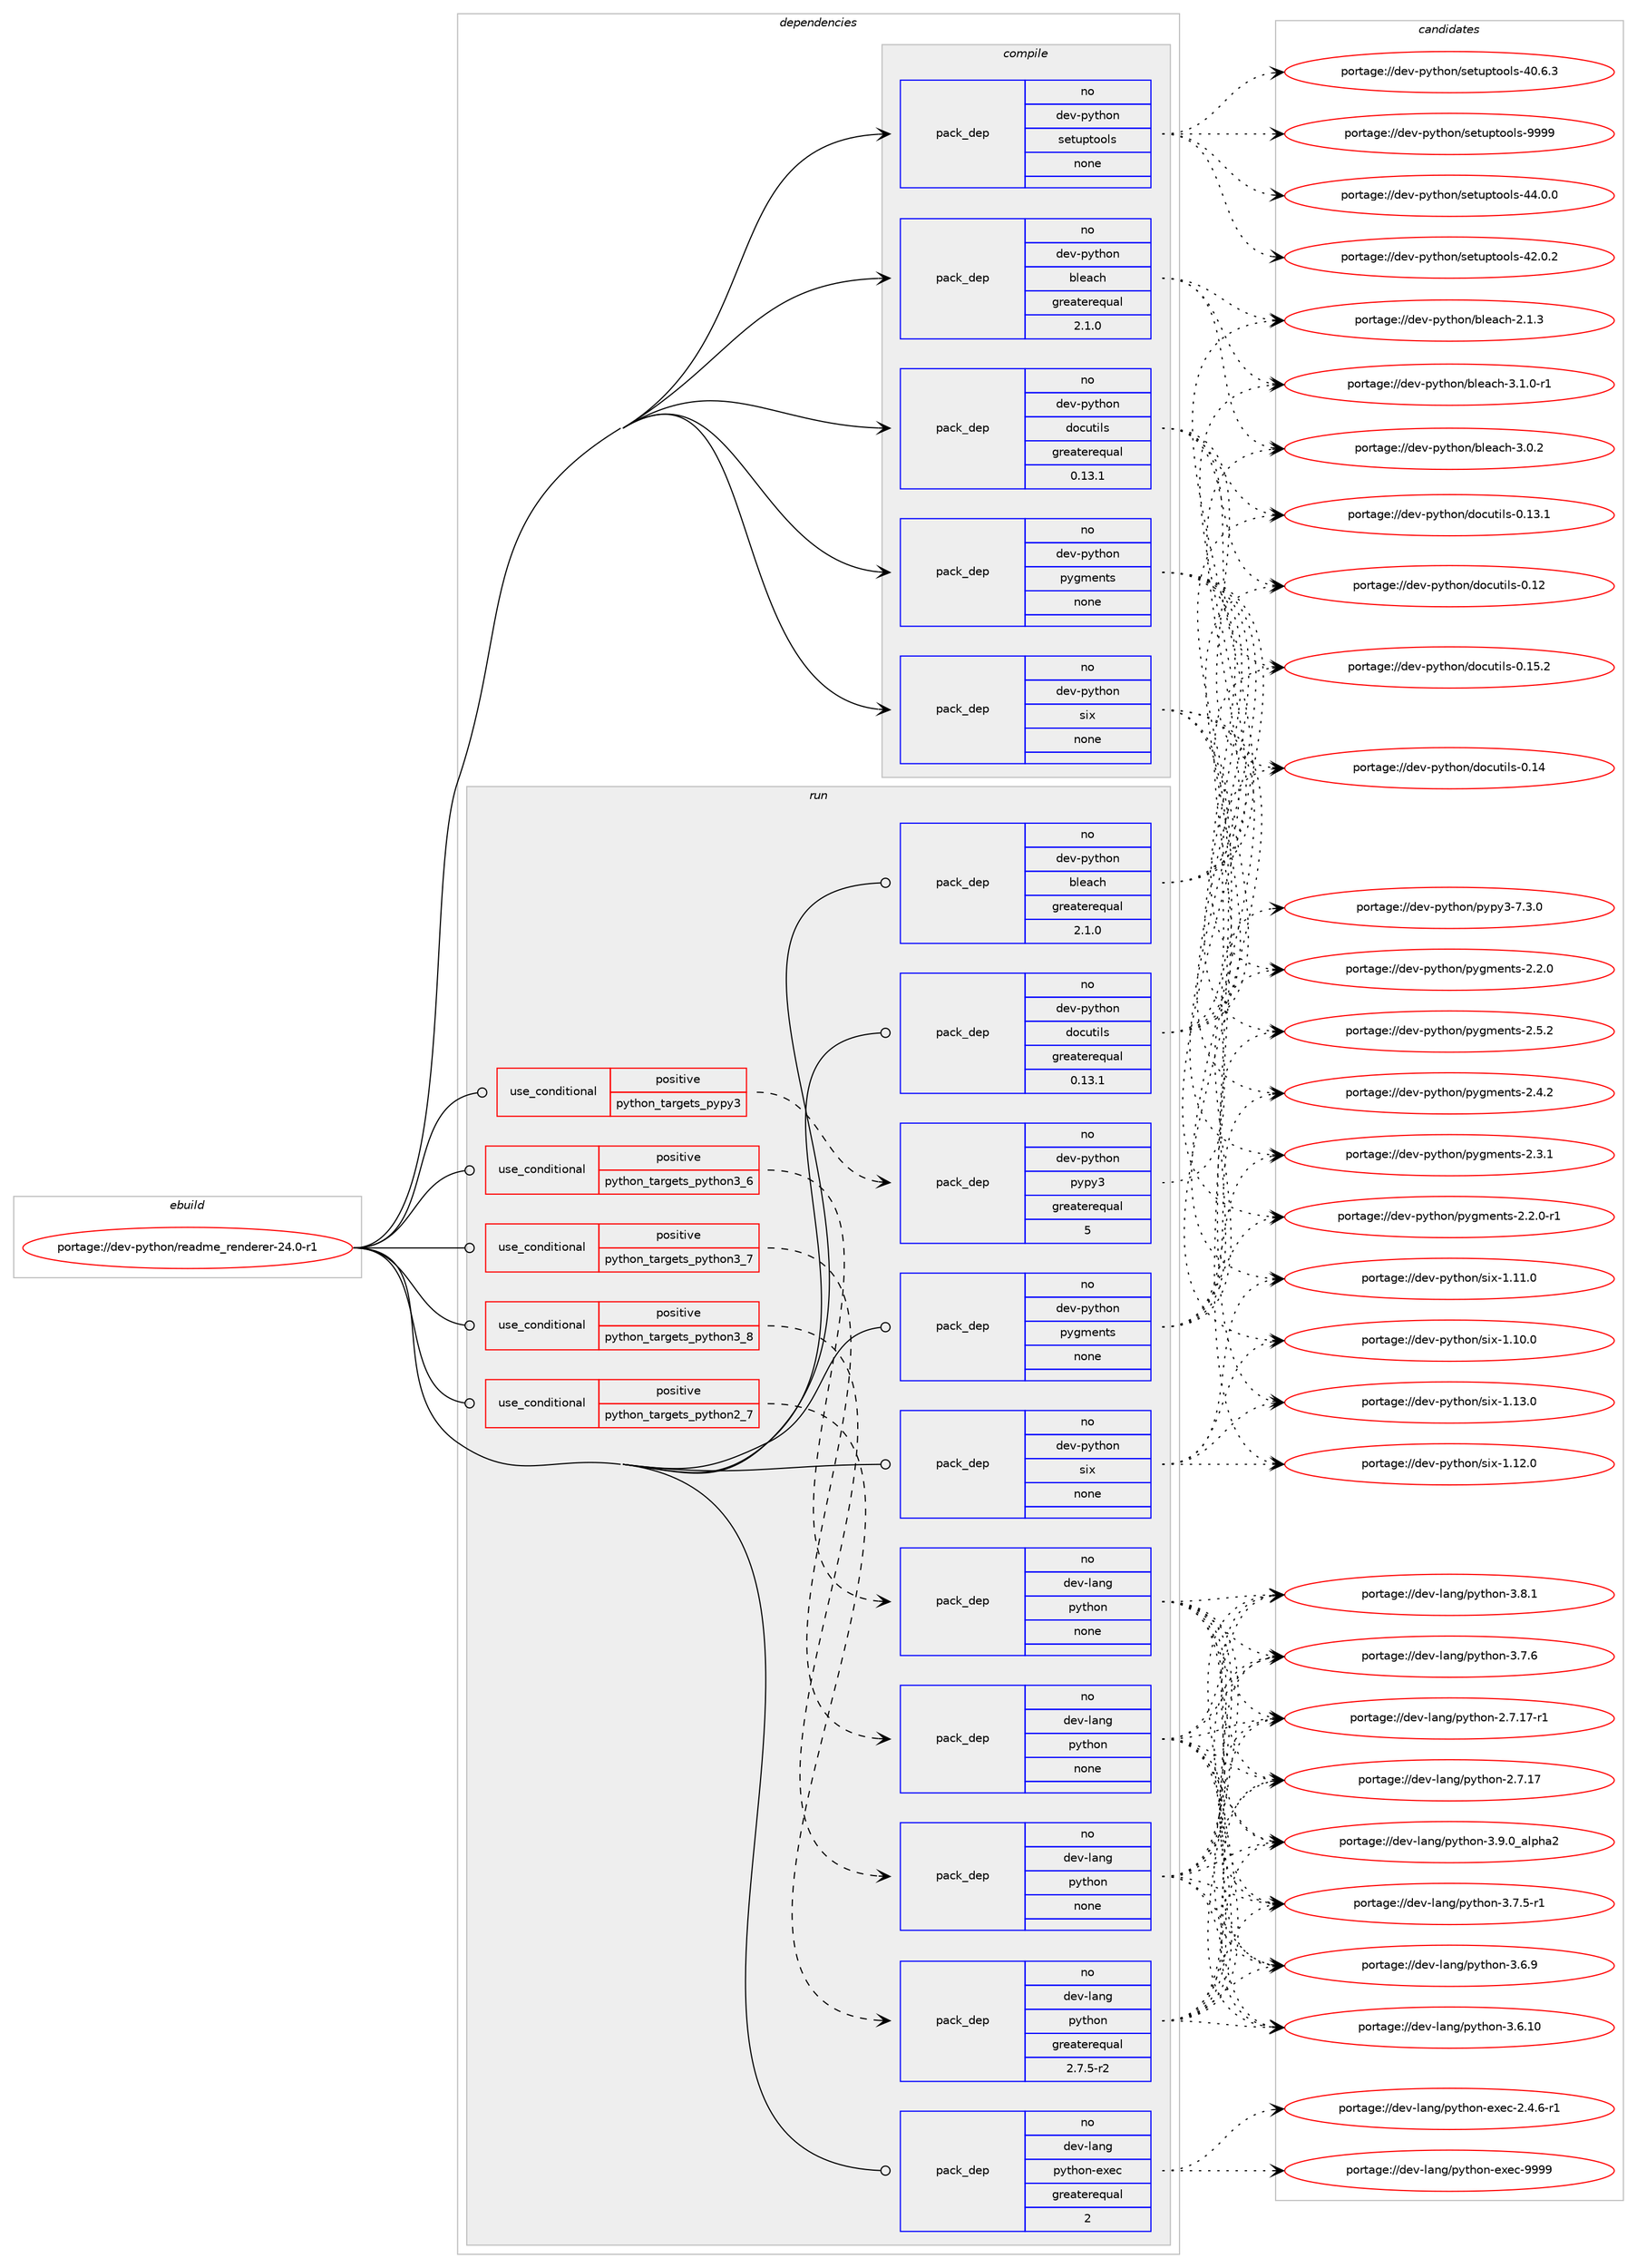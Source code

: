 digraph prolog {

# *************
# Graph options
# *************

newrank=true;
concentrate=true;
compound=true;
graph [rankdir=LR,fontname=Helvetica,fontsize=10,ranksep=1.5];#, ranksep=2.5, nodesep=0.2];
edge  [arrowhead=vee];
node  [fontname=Helvetica,fontsize=10];

# **********
# The ebuild
# **********

subgraph cluster_leftcol {
color=gray;
rank=same;
label=<<i>ebuild</i>>;
id [label="portage://dev-python/readme_renderer-24.0-r1", color=red, width=4, href="../dev-python/readme_renderer-24.0-r1.svg"];
}

# ****************
# The dependencies
# ****************

subgraph cluster_midcol {
color=gray;
label=<<i>dependencies</i>>;
subgraph cluster_compile {
fillcolor="#eeeeee";
style=filled;
label=<<i>compile</i>>;
subgraph pack316968 {
dependency428779 [label=<<TABLE BORDER="0" CELLBORDER="1" CELLSPACING="0" CELLPADDING="4" WIDTH="220"><TR><TD ROWSPAN="6" CELLPADDING="30">pack_dep</TD></TR><TR><TD WIDTH="110">no</TD></TR><TR><TD>dev-python</TD></TR><TR><TD>bleach</TD></TR><TR><TD>greaterequal</TD></TR><TR><TD>2.1.0</TD></TR></TABLE>>, shape=none, color=blue];
}
id:e -> dependency428779:w [weight=20,style="solid",arrowhead="vee"];
subgraph pack316969 {
dependency428780 [label=<<TABLE BORDER="0" CELLBORDER="1" CELLSPACING="0" CELLPADDING="4" WIDTH="220"><TR><TD ROWSPAN="6" CELLPADDING="30">pack_dep</TD></TR><TR><TD WIDTH="110">no</TD></TR><TR><TD>dev-python</TD></TR><TR><TD>docutils</TD></TR><TR><TD>greaterequal</TD></TR><TR><TD>0.13.1</TD></TR></TABLE>>, shape=none, color=blue];
}
id:e -> dependency428780:w [weight=20,style="solid",arrowhead="vee"];
subgraph pack316970 {
dependency428781 [label=<<TABLE BORDER="0" CELLBORDER="1" CELLSPACING="0" CELLPADDING="4" WIDTH="220"><TR><TD ROWSPAN="6" CELLPADDING="30">pack_dep</TD></TR><TR><TD WIDTH="110">no</TD></TR><TR><TD>dev-python</TD></TR><TR><TD>pygments</TD></TR><TR><TD>none</TD></TR><TR><TD></TD></TR></TABLE>>, shape=none, color=blue];
}
id:e -> dependency428781:w [weight=20,style="solid",arrowhead="vee"];
subgraph pack316971 {
dependency428782 [label=<<TABLE BORDER="0" CELLBORDER="1" CELLSPACING="0" CELLPADDING="4" WIDTH="220"><TR><TD ROWSPAN="6" CELLPADDING="30">pack_dep</TD></TR><TR><TD WIDTH="110">no</TD></TR><TR><TD>dev-python</TD></TR><TR><TD>setuptools</TD></TR><TR><TD>none</TD></TR><TR><TD></TD></TR></TABLE>>, shape=none, color=blue];
}
id:e -> dependency428782:w [weight=20,style="solid",arrowhead="vee"];
subgraph pack316972 {
dependency428783 [label=<<TABLE BORDER="0" CELLBORDER="1" CELLSPACING="0" CELLPADDING="4" WIDTH="220"><TR><TD ROWSPAN="6" CELLPADDING="30">pack_dep</TD></TR><TR><TD WIDTH="110">no</TD></TR><TR><TD>dev-python</TD></TR><TR><TD>six</TD></TR><TR><TD>none</TD></TR><TR><TD></TD></TR></TABLE>>, shape=none, color=blue];
}
id:e -> dependency428783:w [weight=20,style="solid",arrowhead="vee"];
}
subgraph cluster_compileandrun {
fillcolor="#eeeeee";
style=filled;
label=<<i>compile and run</i>>;
}
subgraph cluster_run {
fillcolor="#eeeeee";
style=filled;
label=<<i>run</i>>;
subgraph cond106911 {
dependency428784 [label=<<TABLE BORDER="0" CELLBORDER="1" CELLSPACING="0" CELLPADDING="4"><TR><TD ROWSPAN="3" CELLPADDING="10">use_conditional</TD></TR><TR><TD>positive</TD></TR><TR><TD>python_targets_pypy3</TD></TR></TABLE>>, shape=none, color=red];
subgraph pack316973 {
dependency428785 [label=<<TABLE BORDER="0" CELLBORDER="1" CELLSPACING="0" CELLPADDING="4" WIDTH="220"><TR><TD ROWSPAN="6" CELLPADDING="30">pack_dep</TD></TR><TR><TD WIDTH="110">no</TD></TR><TR><TD>dev-python</TD></TR><TR><TD>pypy3</TD></TR><TR><TD>greaterequal</TD></TR><TR><TD>5</TD></TR></TABLE>>, shape=none, color=blue];
}
dependency428784:e -> dependency428785:w [weight=20,style="dashed",arrowhead="vee"];
}
id:e -> dependency428784:w [weight=20,style="solid",arrowhead="odot"];
subgraph cond106912 {
dependency428786 [label=<<TABLE BORDER="0" CELLBORDER="1" CELLSPACING="0" CELLPADDING="4"><TR><TD ROWSPAN="3" CELLPADDING="10">use_conditional</TD></TR><TR><TD>positive</TD></TR><TR><TD>python_targets_python2_7</TD></TR></TABLE>>, shape=none, color=red];
subgraph pack316974 {
dependency428787 [label=<<TABLE BORDER="0" CELLBORDER="1" CELLSPACING="0" CELLPADDING="4" WIDTH="220"><TR><TD ROWSPAN="6" CELLPADDING="30">pack_dep</TD></TR><TR><TD WIDTH="110">no</TD></TR><TR><TD>dev-lang</TD></TR><TR><TD>python</TD></TR><TR><TD>greaterequal</TD></TR><TR><TD>2.7.5-r2</TD></TR></TABLE>>, shape=none, color=blue];
}
dependency428786:e -> dependency428787:w [weight=20,style="dashed",arrowhead="vee"];
}
id:e -> dependency428786:w [weight=20,style="solid",arrowhead="odot"];
subgraph cond106913 {
dependency428788 [label=<<TABLE BORDER="0" CELLBORDER="1" CELLSPACING="0" CELLPADDING="4"><TR><TD ROWSPAN="3" CELLPADDING="10">use_conditional</TD></TR><TR><TD>positive</TD></TR><TR><TD>python_targets_python3_6</TD></TR></TABLE>>, shape=none, color=red];
subgraph pack316975 {
dependency428789 [label=<<TABLE BORDER="0" CELLBORDER="1" CELLSPACING="0" CELLPADDING="4" WIDTH="220"><TR><TD ROWSPAN="6" CELLPADDING="30">pack_dep</TD></TR><TR><TD WIDTH="110">no</TD></TR><TR><TD>dev-lang</TD></TR><TR><TD>python</TD></TR><TR><TD>none</TD></TR><TR><TD></TD></TR></TABLE>>, shape=none, color=blue];
}
dependency428788:e -> dependency428789:w [weight=20,style="dashed",arrowhead="vee"];
}
id:e -> dependency428788:w [weight=20,style="solid",arrowhead="odot"];
subgraph cond106914 {
dependency428790 [label=<<TABLE BORDER="0" CELLBORDER="1" CELLSPACING="0" CELLPADDING="4"><TR><TD ROWSPAN="3" CELLPADDING="10">use_conditional</TD></TR><TR><TD>positive</TD></TR><TR><TD>python_targets_python3_7</TD></TR></TABLE>>, shape=none, color=red];
subgraph pack316976 {
dependency428791 [label=<<TABLE BORDER="0" CELLBORDER="1" CELLSPACING="0" CELLPADDING="4" WIDTH="220"><TR><TD ROWSPAN="6" CELLPADDING="30">pack_dep</TD></TR><TR><TD WIDTH="110">no</TD></TR><TR><TD>dev-lang</TD></TR><TR><TD>python</TD></TR><TR><TD>none</TD></TR><TR><TD></TD></TR></TABLE>>, shape=none, color=blue];
}
dependency428790:e -> dependency428791:w [weight=20,style="dashed",arrowhead="vee"];
}
id:e -> dependency428790:w [weight=20,style="solid",arrowhead="odot"];
subgraph cond106915 {
dependency428792 [label=<<TABLE BORDER="0" CELLBORDER="1" CELLSPACING="0" CELLPADDING="4"><TR><TD ROWSPAN="3" CELLPADDING="10">use_conditional</TD></TR><TR><TD>positive</TD></TR><TR><TD>python_targets_python3_8</TD></TR></TABLE>>, shape=none, color=red];
subgraph pack316977 {
dependency428793 [label=<<TABLE BORDER="0" CELLBORDER="1" CELLSPACING="0" CELLPADDING="4" WIDTH="220"><TR><TD ROWSPAN="6" CELLPADDING="30">pack_dep</TD></TR><TR><TD WIDTH="110">no</TD></TR><TR><TD>dev-lang</TD></TR><TR><TD>python</TD></TR><TR><TD>none</TD></TR><TR><TD></TD></TR></TABLE>>, shape=none, color=blue];
}
dependency428792:e -> dependency428793:w [weight=20,style="dashed",arrowhead="vee"];
}
id:e -> dependency428792:w [weight=20,style="solid",arrowhead="odot"];
subgraph pack316978 {
dependency428794 [label=<<TABLE BORDER="0" CELLBORDER="1" CELLSPACING="0" CELLPADDING="4" WIDTH="220"><TR><TD ROWSPAN="6" CELLPADDING="30">pack_dep</TD></TR><TR><TD WIDTH="110">no</TD></TR><TR><TD>dev-lang</TD></TR><TR><TD>python-exec</TD></TR><TR><TD>greaterequal</TD></TR><TR><TD>2</TD></TR></TABLE>>, shape=none, color=blue];
}
id:e -> dependency428794:w [weight=20,style="solid",arrowhead="odot"];
subgraph pack316979 {
dependency428795 [label=<<TABLE BORDER="0" CELLBORDER="1" CELLSPACING="0" CELLPADDING="4" WIDTH="220"><TR><TD ROWSPAN="6" CELLPADDING="30">pack_dep</TD></TR><TR><TD WIDTH="110">no</TD></TR><TR><TD>dev-python</TD></TR><TR><TD>bleach</TD></TR><TR><TD>greaterequal</TD></TR><TR><TD>2.1.0</TD></TR></TABLE>>, shape=none, color=blue];
}
id:e -> dependency428795:w [weight=20,style="solid",arrowhead="odot"];
subgraph pack316980 {
dependency428796 [label=<<TABLE BORDER="0" CELLBORDER="1" CELLSPACING="0" CELLPADDING="4" WIDTH="220"><TR><TD ROWSPAN="6" CELLPADDING="30">pack_dep</TD></TR><TR><TD WIDTH="110">no</TD></TR><TR><TD>dev-python</TD></TR><TR><TD>docutils</TD></TR><TR><TD>greaterequal</TD></TR><TR><TD>0.13.1</TD></TR></TABLE>>, shape=none, color=blue];
}
id:e -> dependency428796:w [weight=20,style="solid",arrowhead="odot"];
subgraph pack316981 {
dependency428797 [label=<<TABLE BORDER="0" CELLBORDER="1" CELLSPACING="0" CELLPADDING="4" WIDTH="220"><TR><TD ROWSPAN="6" CELLPADDING="30">pack_dep</TD></TR><TR><TD WIDTH="110">no</TD></TR><TR><TD>dev-python</TD></TR><TR><TD>pygments</TD></TR><TR><TD>none</TD></TR><TR><TD></TD></TR></TABLE>>, shape=none, color=blue];
}
id:e -> dependency428797:w [weight=20,style="solid",arrowhead="odot"];
subgraph pack316982 {
dependency428798 [label=<<TABLE BORDER="0" CELLBORDER="1" CELLSPACING="0" CELLPADDING="4" WIDTH="220"><TR><TD ROWSPAN="6" CELLPADDING="30">pack_dep</TD></TR><TR><TD WIDTH="110">no</TD></TR><TR><TD>dev-python</TD></TR><TR><TD>six</TD></TR><TR><TD>none</TD></TR><TR><TD></TD></TR></TABLE>>, shape=none, color=blue];
}
id:e -> dependency428798:w [weight=20,style="solid",arrowhead="odot"];
}
}

# **************
# The candidates
# **************

subgraph cluster_choices {
rank=same;
color=gray;
label=<<i>candidates</i>>;

subgraph choice316968 {
color=black;
nodesep=1;
choice10010111845112121116104111110479810810197991044551464946484511449 [label="portage://dev-python/bleach-3.1.0-r1", color=red, width=4,href="../dev-python/bleach-3.1.0-r1.svg"];
choice1001011184511212111610411111047981081019799104455146484650 [label="portage://dev-python/bleach-3.0.2", color=red, width=4,href="../dev-python/bleach-3.0.2.svg"];
choice1001011184511212111610411111047981081019799104455046494651 [label="portage://dev-python/bleach-2.1.3", color=red, width=4,href="../dev-python/bleach-2.1.3.svg"];
dependency428779:e -> choice10010111845112121116104111110479810810197991044551464946484511449:w [style=dotted,weight="100"];
dependency428779:e -> choice1001011184511212111610411111047981081019799104455146484650:w [style=dotted,weight="100"];
dependency428779:e -> choice1001011184511212111610411111047981081019799104455046494651:w [style=dotted,weight="100"];
}
subgraph choice316969 {
color=black;
nodesep=1;
choice10010111845112121116104111110471001119911711610510811545484649534650 [label="portage://dev-python/docutils-0.15.2", color=red, width=4,href="../dev-python/docutils-0.15.2.svg"];
choice1001011184511212111610411111047100111991171161051081154548464952 [label="portage://dev-python/docutils-0.14", color=red, width=4,href="../dev-python/docutils-0.14.svg"];
choice10010111845112121116104111110471001119911711610510811545484649514649 [label="portage://dev-python/docutils-0.13.1", color=red, width=4,href="../dev-python/docutils-0.13.1.svg"];
choice1001011184511212111610411111047100111991171161051081154548464950 [label="portage://dev-python/docutils-0.12", color=red, width=4,href="../dev-python/docutils-0.12.svg"];
dependency428780:e -> choice10010111845112121116104111110471001119911711610510811545484649534650:w [style=dotted,weight="100"];
dependency428780:e -> choice1001011184511212111610411111047100111991171161051081154548464952:w [style=dotted,weight="100"];
dependency428780:e -> choice10010111845112121116104111110471001119911711610510811545484649514649:w [style=dotted,weight="100"];
dependency428780:e -> choice1001011184511212111610411111047100111991171161051081154548464950:w [style=dotted,weight="100"];
}
subgraph choice316970 {
color=black;
nodesep=1;
choice1001011184511212111610411111047112121103109101110116115455046534650 [label="portage://dev-python/pygments-2.5.2", color=red, width=4,href="../dev-python/pygments-2.5.2.svg"];
choice1001011184511212111610411111047112121103109101110116115455046524650 [label="portage://dev-python/pygments-2.4.2", color=red, width=4,href="../dev-python/pygments-2.4.2.svg"];
choice1001011184511212111610411111047112121103109101110116115455046514649 [label="portage://dev-python/pygments-2.3.1", color=red, width=4,href="../dev-python/pygments-2.3.1.svg"];
choice10010111845112121116104111110471121211031091011101161154550465046484511449 [label="portage://dev-python/pygments-2.2.0-r1", color=red, width=4,href="../dev-python/pygments-2.2.0-r1.svg"];
choice1001011184511212111610411111047112121103109101110116115455046504648 [label="portage://dev-python/pygments-2.2.0", color=red, width=4,href="../dev-python/pygments-2.2.0.svg"];
dependency428781:e -> choice1001011184511212111610411111047112121103109101110116115455046534650:w [style=dotted,weight="100"];
dependency428781:e -> choice1001011184511212111610411111047112121103109101110116115455046524650:w [style=dotted,weight="100"];
dependency428781:e -> choice1001011184511212111610411111047112121103109101110116115455046514649:w [style=dotted,weight="100"];
dependency428781:e -> choice10010111845112121116104111110471121211031091011101161154550465046484511449:w [style=dotted,weight="100"];
dependency428781:e -> choice1001011184511212111610411111047112121103109101110116115455046504648:w [style=dotted,weight="100"];
}
subgraph choice316971 {
color=black;
nodesep=1;
choice10010111845112121116104111110471151011161171121161111111081154557575757 [label="portage://dev-python/setuptools-9999", color=red, width=4,href="../dev-python/setuptools-9999.svg"];
choice100101118451121211161041111104711510111611711211611111110811545525246484648 [label="portage://dev-python/setuptools-44.0.0", color=red, width=4,href="../dev-python/setuptools-44.0.0.svg"];
choice100101118451121211161041111104711510111611711211611111110811545525046484650 [label="portage://dev-python/setuptools-42.0.2", color=red, width=4,href="../dev-python/setuptools-42.0.2.svg"];
choice100101118451121211161041111104711510111611711211611111110811545524846544651 [label="portage://dev-python/setuptools-40.6.3", color=red, width=4,href="../dev-python/setuptools-40.6.3.svg"];
dependency428782:e -> choice10010111845112121116104111110471151011161171121161111111081154557575757:w [style=dotted,weight="100"];
dependency428782:e -> choice100101118451121211161041111104711510111611711211611111110811545525246484648:w [style=dotted,weight="100"];
dependency428782:e -> choice100101118451121211161041111104711510111611711211611111110811545525046484650:w [style=dotted,weight="100"];
dependency428782:e -> choice100101118451121211161041111104711510111611711211611111110811545524846544651:w [style=dotted,weight="100"];
}
subgraph choice316972 {
color=black;
nodesep=1;
choice100101118451121211161041111104711510512045494649514648 [label="portage://dev-python/six-1.13.0", color=red, width=4,href="../dev-python/six-1.13.0.svg"];
choice100101118451121211161041111104711510512045494649504648 [label="portage://dev-python/six-1.12.0", color=red, width=4,href="../dev-python/six-1.12.0.svg"];
choice100101118451121211161041111104711510512045494649494648 [label="portage://dev-python/six-1.11.0", color=red, width=4,href="../dev-python/six-1.11.0.svg"];
choice100101118451121211161041111104711510512045494649484648 [label="portage://dev-python/six-1.10.0", color=red, width=4,href="../dev-python/six-1.10.0.svg"];
dependency428783:e -> choice100101118451121211161041111104711510512045494649514648:w [style=dotted,weight="100"];
dependency428783:e -> choice100101118451121211161041111104711510512045494649504648:w [style=dotted,weight="100"];
dependency428783:e -> choice100101118451121211161041111104711510512045494649494648:w [style=dotted,weight="100"];
dependency428783:e -> choice100101118451121211161041111104711510512045494649484648:w [style=dotted,weight="100"];
}
subgraph choice316973 {
color=black;
nodesep=1;
choice100101118451121211161041111104711212111212151455546514648 [label="portage://dev-python/pypy3-7.3.0", color=red, width=4,href="../dev-python/pypy3-7.3.0.svg"];
dependency428785:e -> choice100101118451121211161041111104711212111212151455546514648:w [style=dotted,weight="100"];
}
subgraph choice316974 {
color=black;
nodesep=1;
choice10010111845108971101034711212111610411111045514657464895971081121049750 [label="portage://dev-lang/python-3.9.0_alpha2", color=red, width=4,href="../dev-lang/python-3.9.0_alpha2.svg"];
choice100101118451089711010347112121116104111110455146564649 [label="portage://dev-lang/python-3.8.1", color=red, width=4,href="../dev-lang/python-3.8.1.svg"];
choice100101118451089711010347112121116104111110455146554654 [label="portage://dev-lang/python-3.7.6", color=red, width=4,href="../dev-lang/python-3.7.6.svg"];
choice1001011184510897110103471121211161041111104551465546534511449 [label="portage://dev-lang/python-3.7.5-r1", color=red, width=4,href="../dev-lang/python-3.7.5-r1.svg"];
choice100101118451089711010347112121116104111110455146544657 [label="portage://dev-lang/python-3.6.9", color=red, width=4,href="../dev-lang/python-3.6.9.svg"];
choice10010111845108971101034711212111610411111045514654464948 [label="portage://dev-lang/python-3.6.10", color=red, width=4,href="../dev-lang/python-3.6.10.svg"];
choice100101118451089711010347112121116104111110455046554649554511449 [label="portage://dev-lang/python-2.7.17-r1", color=red, width=4,href="../dev-lang/python-2.7.17-r1.svg"];
choice10010111845108971101034711212111610411111045504655464955 [label="portage://dev-lang/python-2.7.17", color=red, width=4,href="../dev-lang/python-2.7.17.svg"];
dependency428787:e -> choice10010111845108971101034711212111610411111045514657464895971081121049750:w [style=dotted,weight="100"];
dependency428787:e -> choice100101118451089711010347112121116104111110455146564649:w [style=dotted,weight="100"];
dependency428787:e -> choice100101118451089711010347112121116104111110455146554654:w [style=dotted,weight="100"];
dependency428787:e -> choice1001011184510897110103471121211161041111104551465546534511449:w [style=dotted,weight="100"];
dependency428787:e -> choice100101118451089711010347112121116104111110455146544657:w [style=dotted,weight="100"];
dependency428787:e -> choice10010111845108971101034711212111610411111045514654464948:w [style=dotted,weight="100"];
dependency428787:e -> choice100101118451089711010347112121116104111110455046554649554511449:w [style=dotted,weight="100"];
dependency428787:e -> choice10010111845108971101034711212111610411111045504655464955:w [style=dotted,weight="100"];
}
subgraph choice316975 {
color=black;
nodesep=1;
choice10010111845108971101034711212111610411111045514657464895971081121049750 [label="portage://dev-lang/python-3.9.0_alpha2", color=red, width=4,href="../dev-lang/python-3.9.0_alpha2.svg"];
choice100101118451089711010347112121116104111110455146564649 [label="portage://dev-lang/python-3.8.1", color=red, width=4,href="../dev-lang/python-3.8.1.svg"];
choice100101118451089711010347112121116104111110455146554654 [label="portage://dev-lang/python-3.7.6", color=red, width=4,href="../dev-lang/python-3.7.6.svg"];
choice1001011184510897110103471121211161041111104551465546534511449 [label="portage://dev-lang/python-3.7.5-r1", color=red, width=4,href="../dev-lang/python-3.7.5-r1.svg"];
choice100101118451089711010347112121116104111110455146544657 [label="portage://dev-lang/python-3.6.9", color=red, width=4,href="../dev-lang/python-3.6.9.svg"];
choice10010111845108971101034711212111610411111045514654464948 [label="portage://dev-lang/python-3.6.10", color=red, width=4,href="../dev-lang/python-3.6.10.svg"];
choice100101118451089711010347112121116104111110455046554649554511449 [label="portage://dev-lang/python-2.7.17-r1", color=red, width=4,href="../dev-lang/python-2.7.17-r1.svg"];
choice10010111845108971101034711212111610411111045504655464955 [label="portage://dev-lang/python-2.7.17", color=red, width=4,href="../dev-lang/python-2.7.17.svg"];
dependency428789:e -> choice10010111845108971101034711212111610411111045514657464895971081121049750:w [style=dotted,weight="100"];
dependency428789:e -> choice100101118451089711010347112121116104111110455146564649:w [style=dotted,weight="100"];
dependency428789:e -> choice100101118451089711010347112121116104111110455146554654:w [style=dotted,weight="100"];
dependency428789:e -> choice1001011184510897110103471121211161041111104551465546534511449:w [style=dotted,weight="100"];
dependency428789:e -> choice100101118451089711010347112121116104111110455146544657:w [style=dotted,weight="100"];
dependency428789:e -> choice10010111845108971101034711212111610411111045514654464948:w [style=dotted,weight="100"];
dependency428789:e -> choice100101118451089711010347112121116104111110455046554649554511449:w [style=dotted,weight="100"];
dependency428789:e -> choice10010111845108971101034711212111610411111045504655464955:w [style=dotted,weight="100"];
}
subgraph choice316976 {
color=black;
nodesep=1;
choice10010111845108971101034711212111610411111045514657464895971081121049750 [label="portage://dev-lang/python-3.9.0_alpha2", color=red, width=4,href="../dev-lang/python-3.9.0_alpha2.svg"];
choice100101118451089711010347112121116104111110455146564649 [label="portage://dev-lang/python-3.8.1", color=red, width=4,href="../dev-lang/python-3.8.1.svg"];
choice100101118451089711010347112121116104111110455146554654 [label="portage://dev-lang/python-3.7.6", color=red, width=4,href="../dev-lang/python-3.7.6.svg"];
choice1001011184510897110103471121211161041111104551465546534511449 [label="portage://dev-lang/python-3.7.5-r1", color=red, width=4,href="../dev-lang/python-3.7.5-r1.svg"];
choice100101118451089711010347112121116104111110455146544657 [label="portage://dev-lang/python-3.6.9", color=red, width=4,href="../dev-lang/python-3.6.9.svg"];
choice10010111845108971101034711212111610411111045514654464948 [label="portage://dev-lang/python-3.6.10", color=red, width=4,href="../dev-lang/python-3.6.10.svg"];
choice100101118451089711010347112121116104111110455046554649554511449 [label="portage://dev-lang/python-2.7.17-r1", color=red, width=4,href="../dev-lang/python-2.7.17-r1.svg"];
choice10010111845108971101034711212111610411111045504655464955 [label="portage://dev-lang/python-2.7.17", color=red, width=4,href="../dev-lang/python-2.7.17.svg"];
dependency428791:e -> choice10010111845108971101034711212111610411111045514657464895971081121049750:w [style=dotted,weight="100"];
dependency428791:e -> choice100101118451089711010347112121116104111110455146564649:w [style=dotted,weight="100"];
dependency428791:e -> choice100101118451089711010347112121116104111110455146554654:w [style=dotted,weight="100"];
dependency428791:e -> choice1001011184510897110103471121211161041111104551465546534511449:w [style=dotted,weight="100"];
dependency428791:e -> choice100101118451089711010347112121116104111110455146544657:w [style=dotted,weight="100"];
dependency428791:e -> choice10010111845108971101034711212111610411111045514654464948:w [style=dotted,weight="100"];
dependency428791:e -> choice100101118451089711010347112121116104111110455046554649554511449:w [style=dotted,weight="100"];
dependency428791:e -> choice10010111845108971101034711212111610411111045504655464955:w [style=dotted,weight="100"];
}
subgraph choice316977 {
color=black;
nodesep=1;
choice10010111845108971101034711212111610411111045514657464895971081121049750 [label="portage://dev-lang/python-3.9.0_alpha2", color=red, width=4,href="../dev-lang/python-3.9.0_alpha2.svg"];
choice100101118451089711010347112121116104111110455146564649 [label="portage://dev-lang/python-3.8.1", color=red, width=4,href="../dev-lang/python-3.8.1.svg"];
choice100101118451089711010347112121116104111110455146554654 [label="portage://dev-lang/python-3.7.6", color=red, width=4,href="../dev-lang/python-3.7.6.svg"];
choice1001011184510897110103471121211161041111104551465546534511449 [label="portage://dev-lang/python-3.7.5-r1", color=red, width=4,href="../dev-lang/python-3.7.5-r1.svg"];
choice100101118451089711010347112121116104111110455146544657 [label="portage://dev-lang/python-3.6.9", color=red, width=4,href="../dev-lang/python-3.6.9.svg"];
choice10010111845108971101034711212111610411111045514654464948 [label="portage://dev-lang/python-3.6.10", color=red, width=4,href="../dev-lang/python-3.6.10.svg"];
choice100101118451089711010347112121116104111110455046554649554511449 [label="portage://dev-lang/python-2.7.17-r1", color=red, width=4,href="../dev-lang/python-2.7.17-r1.svg"];
choice10010111845108971101034711212111610411111045504655464955 [label="portage://dev-lang/python-2.7.17", color=red, width=4,href="../dev-lang/python-2.7.17.svg"];
dependency428793:e -> choice10010111845108971101034711212111610411111045514657464895971081121049750:w [style=dotted,weight="100"];
dependency428793:e -> choice100101118451089711010347112121116104111110455146564649:w [style=dotted,weight="100"];
dependency428793:e -> choice100101118451089711010347112121116104111110455146554654:w [style=dotted,weight="100"];
dependency428793:e -> choice1001011184510897110103471121211161041111104551465546534511449:w [style=dotted,weight="100"];
dependency428793:e -> choice100101118451089711010347112121116104111110455146544657:w [style=dotted,weight="100"];
dependency428793:e -> choice10010111845108971101034711212111610411111045514654464948:w [style=dotted,weight="100"];
dependency428793:e -> choice100101118451089711010347112121116104111110455046554649554511449:w [style=dotted,weight="100"];
dependency428793:e -> choice10010111845108971101034711212111610411111045504655464955:w [style=dotted,weight="100"];
}
subgraph choice316978 {
color=black;
nodesep=1;
choice10010111845108971101034711212111610411111045101120101994557575757 [label="portage://dev-lang/python-exec-9999", color=red, width=4,href="../dev-lang/python-exec-9999.svg"];
choice10010111845108971101034711212111610411111045101120101994550465246544511449 [label="portage://dev-lang/python-exec-2.4.6-r1", color=red, width=4,href="../dev-lang/python-exec-2.4.6-r1.svg"];
dependency428794:e -> choice10010111845108971101034711212111610411111045101120101994557575757:w [style=dotted,weight="100"];
dependency428794:e -> choice10010111845108971101034711212111610411111045101120101994550465246544511449:w [style=dotted,weight="100"];
}
subgraph choice316979 {
color=black;
nodesep=1;
choice10010111845112121116104111110479810810197991044551464946484511449 [label="portage://dev-python/bleach-3.1.0-r1", color=red, width=4,href="../dev-python/bleach-3.1.0-r1.svg"];
choice1001011184511212111610411111047981081019799104455146484650 [label="portage://dev-python/bleach-3.0.2", color=red, width=4,href="../dev-python/bleach-3.0.2.svg"];
choice1001011184511212111610411111047981081019799104455046494651 [label="portage://dev-python/bleach-2.1.3", color=red, width=4,href="../dev-python/bleach-2.1.3.svg"];
dependency428795:e -> choice10010111845112121116104111110479810810197991044551464946484511449:w [style=dotted,weight="100"];
dependency428795:e -> choice1001011184511212111610411111047981081019799104455146484650:w [style=dotted,weight="100"];
dependency428795:e -> choice1001011184511212111610411111047981081019799104455046494651:w [style=dotted,weight="100"];
}
subgraph choice316980 {
color=black;
nodesep=1;
choice10010111845112121116104111110471001119911711610510811545484649534650 [label="portage://dev-python/docutils-0.15.2", color=red, width=4,href="../dev-python/docutils-0.15.2.svg"];
choice1001011184511212111610411111047100111991171161051081154548464952 [label="portage://dev-python/docutils-0.14", color=red, width=4,href="../dev-python/docutils-0.14.svg"];
choice10010111845112121116104111110471001119911711610510811545484649514649 [label="portage://dev-python/docutils-0.13.1", color=red, width=4,href="../dev-python/docutils-0.13.1.svg"];
choice1001011184511212111610411111047100111991171161051081154548464950 [label="portage://dev-python/docutils-0.12", color=red, width=4,href="../dev-python/docutils-0.12.svg"];
dependency428796:e -> choice10010111845112121116104111110471001119911711610510811545484649534650:w [style=dotted,weight="100"];
dependency428796:e -> choice1001011184511212111610411111047100111991171161051081154548464952:w [style=dotted,weight="100"];
dependency428796:e -> choice10010111845112121116104111110471001119911711610510811545484649514649:w [style=dotted,weight="100"];
dependency428796:e -> choice1001011184511212111610411111047100111991171161051081154548464950:w [style=dotted,weight="100"];
}
subgraph choice316981 {
color=black;
nodesep=1;
choice1001011184511212111610411111047112121103109101110116115455046534650 [label="portage://dev-python/pygments-2.5.2", color=red, width=4,href="../dev-python/pygments-2.5.2.svg"];
choice1001011184511212111610411111047112121103109101110116115455046524650 [label="portage://dev-python/pygments-2.4.2", color=red, width=4,href="../dev-python/pygments-2.4.2.svg"];
choice1001011184511212111610411111047112121103109101110116115455046514649 [label="portage://dev-python/pygments-2.3.1", color=red, width=4,href="../dev-python/pygments-2.3.1.svg"];
choice10010111845112121116104111110471121211031091011101161154550465046484511449 [label="portage://dev-python/pygments-2.2.0-r1", color=red, width=4,href="../dev-python/pygments-2.2.0-r1.svg"];
choice1001011184511212111610411111047112121103109101110116115455046504648 [label="portage://dev-python/pygments-2.2.0", color=red, width=4,href="../dev-python/pygments-2.2.0.svg"];
dependency428797:e -> choice1001011184511212111610411111047112121103109101110116115455046534650:w [style=dotted,weight="100"];
dependency428797:e -> choice1001011184511212111610411111047112121103109101110116115455046524650:w [style=dotted,weight="100"];
dependency428797:e -> choice1001011184511212111610411111047112121103109101110116115455046514649:w [style=dotted,weight="100"];
dependency428797:e -> choice10010111845112121116104111110471121211031091011101161154550465046484511449:w [style=dotted,weight="100"];
dependency428797:e -> choice1001011184511212111610411111047112121103109101110116115455046504648:w [style=dotted,weight="100"];
}
subgraph choice316982 {
color=black;
nodesep=1;
choice100101118451121211161041111104711510512045494649514648 [label="portage://dev-python/six-1.13.0", color=red, width=4,href="../dev-python/six-1.13.0.svg"];
choice100101118451121211161041111104711510512045494649504648 [label="portage://dev-python/six-1.12.0", color=red, width=4,href="../dev-python/six-1.12.0.svg"];
choice100101118451121211161041111104711510512045494649494648 [label="portage://dev-python/six-1.11.0", color=red, width=4,href="../dev-python/six-1.11.0.svg"];
choice100101118451121211161041111104711510512045494649484648 [label="portage://dev-python/six-1.10.0", color=red, width=4,href="../dev-python/six-1.10.0.svg"];
dependency428798:e -> choice100101118451121211161041111104711510512045494649514648:w [style=dotted,weight="100"];
dependency428798:e -> choice100101118451121211161041111104711510512045494649504648:w [style=dotted,weight="100"];
dependency428798:e -> choice100101118451121211161041111104711510512045494649494648:w [style=dotted,weight="100"];
dependency428798:e -> choice100101118451121211161041111104711510512045494649484648:w [style=dotted,weight="100"];
}
}

}
